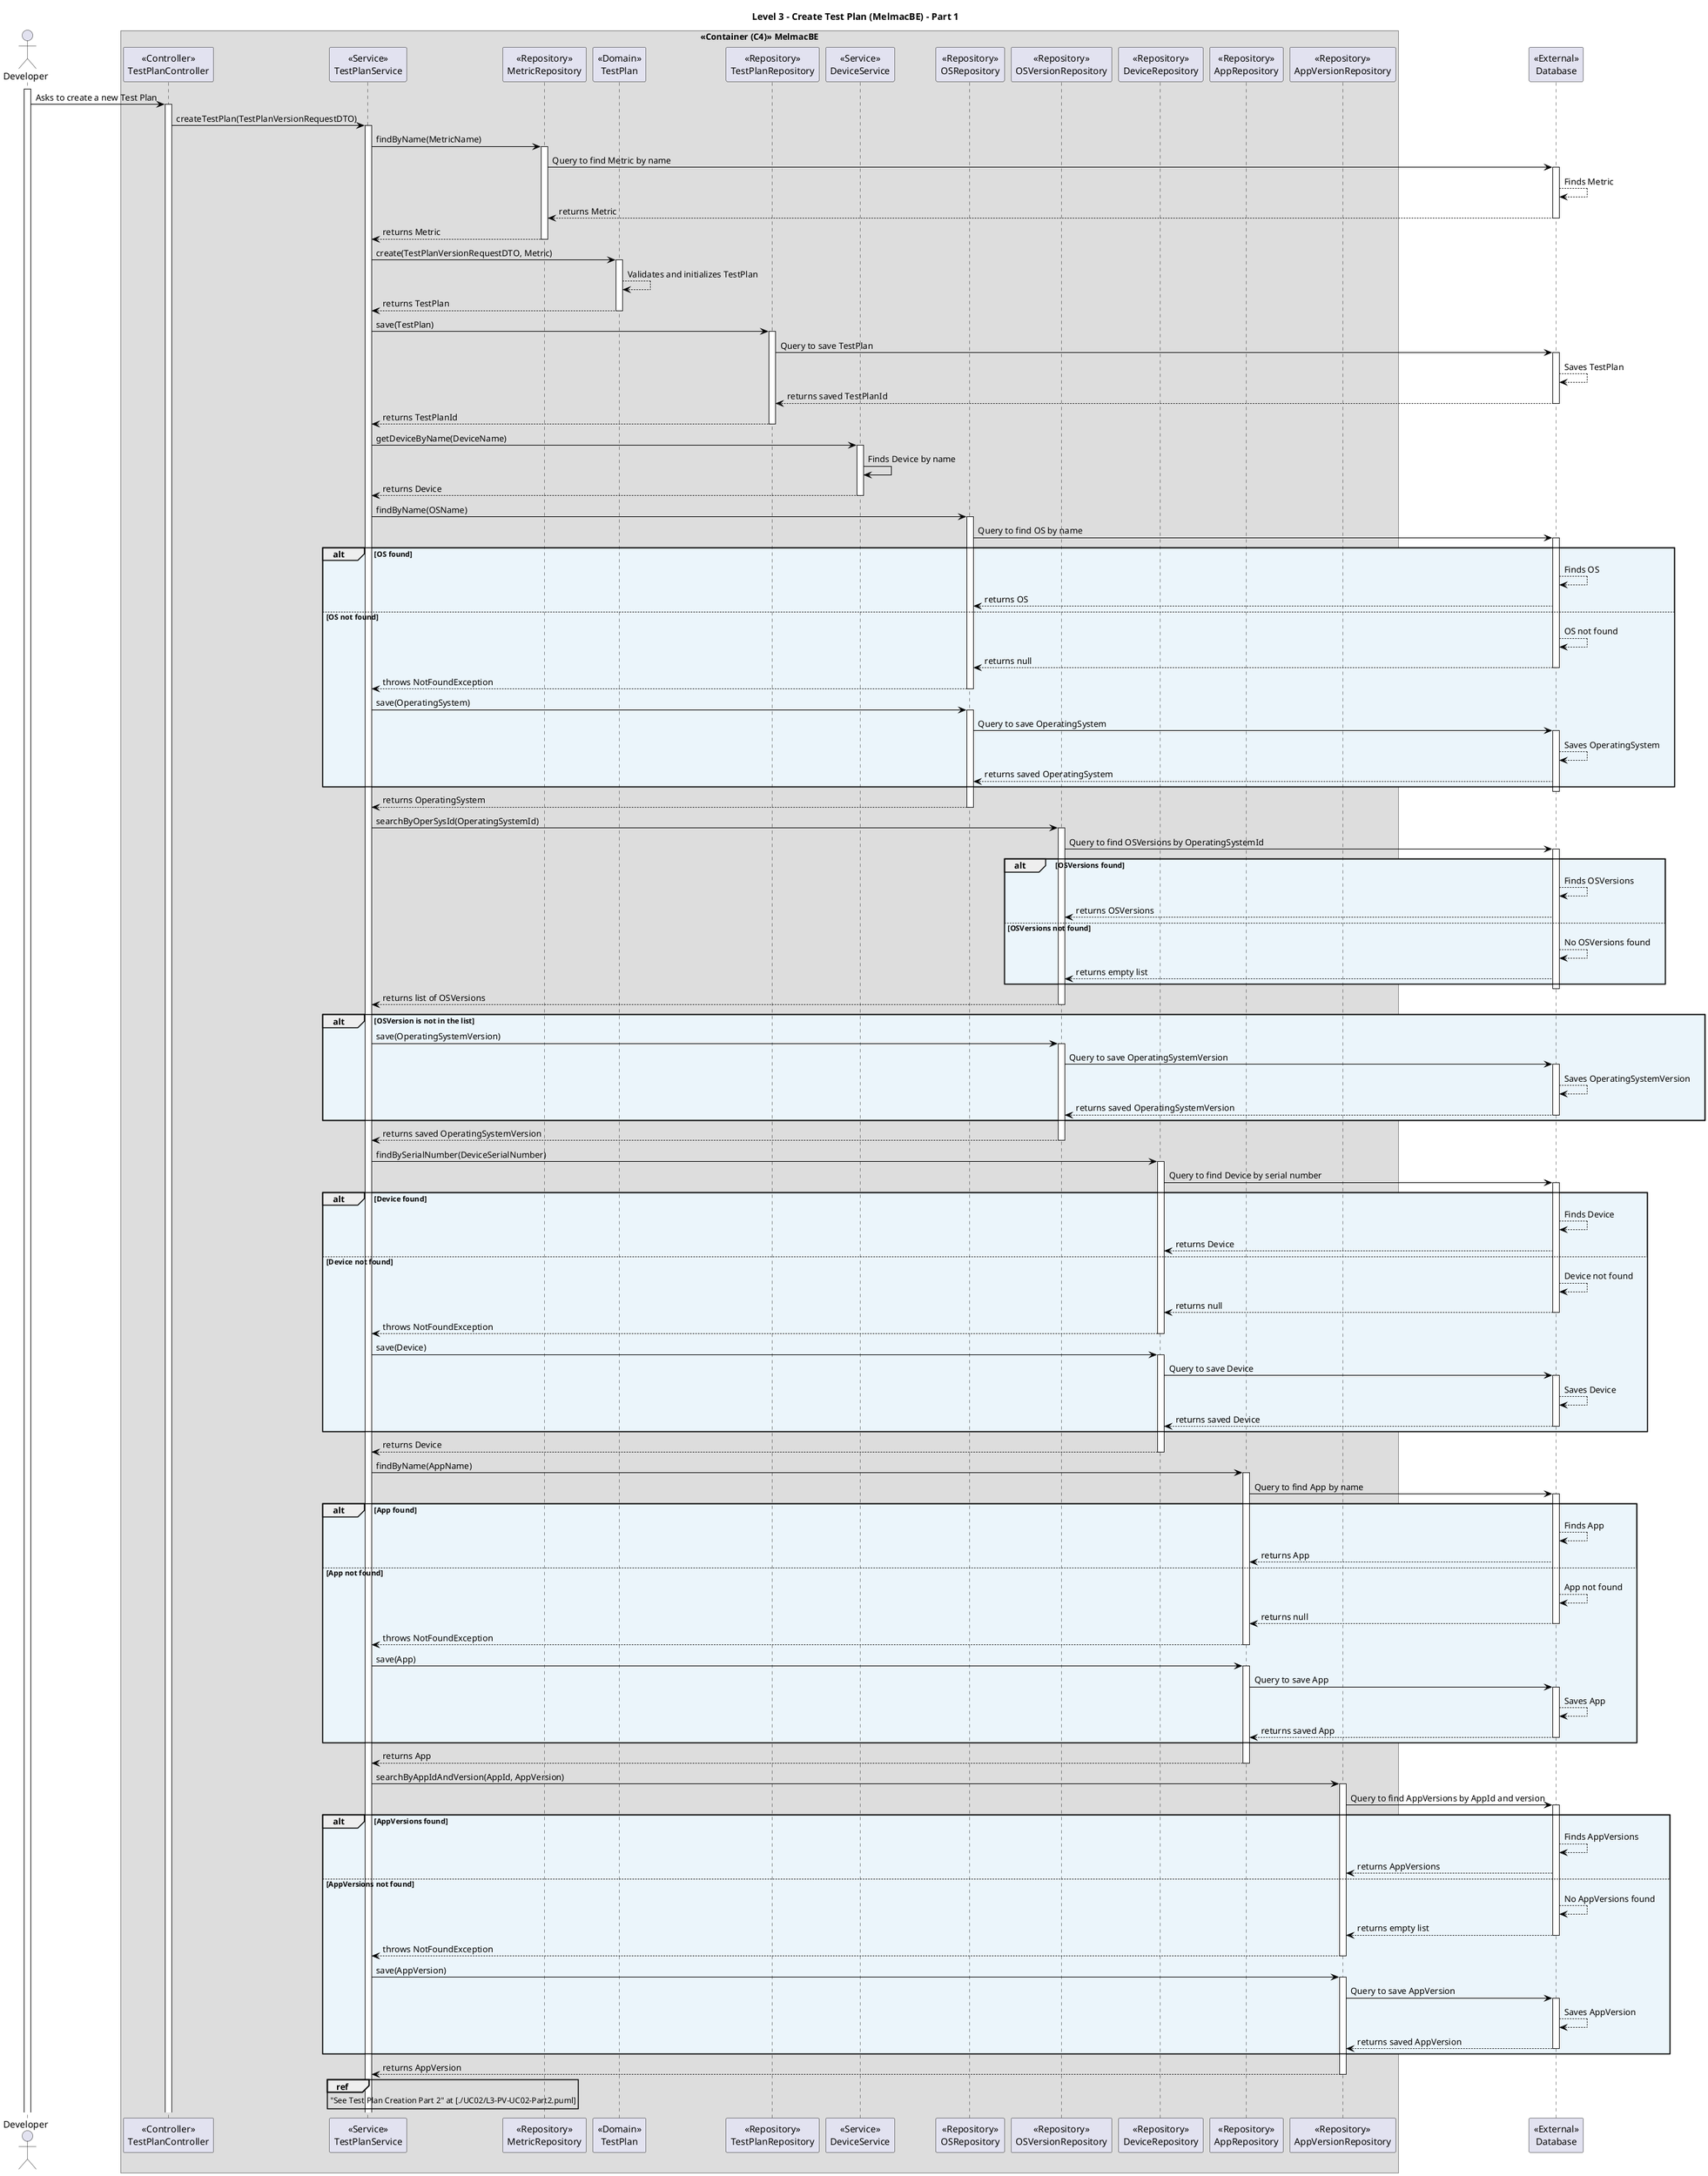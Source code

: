 @startuml L3-PV-UC02-Part1

title Level 3 - Create Test Plan (MelmacBE) - Part 1

hide empty members

skinparam class {
    BackgroundColor<<valueObject>> #D6EAF8
    BackgroundColor<<root>> #FDEBD0
    BackgroundColor<<service>> #D1F2EB
    BackgroundColor #FEF9E7
    ArrowColor Black
}

skinparam package {
    BackgroundColor #EBF5FB
}

actor Developer as D

box "<<Container (C4)>> MelmacBE"
    participant "<<Controller>>\nTestPlanController" as Controller
    participant "<<Service>>\nTestPlanService" as Service
    participant "<<Repository>>\nMetricRepository" as MetricRepo
    participant "<<Domain>>\nTestPlan" as TestPlan
    participant "<<Repository>>\nTestPlanRepository" as PlanRepo
    participant "<<Service>>\nDeviceService" as DeviceService
    participant "<<Repository>>\nOSRepository" as OSRepo
    participant "<<Repository>>\nOSVersionRepository" as OSVersionRepo
    participant "<<Repository>>\nDeviceRepository" as DeviceRepo
    participant "<<Repository>>\nAppRepository" as AppRepo
    participant "<<Repository>>\nAppVersionRepository" as AppVersionRepo
end box
participant "<<External>>\nDatabase" as DB

activate D
D -> Controller: Asks to create a new Test Plan
activate Controller
Controller -> Service: createTestPlan(TestPlanVersionRequestDTO)
activate Service
Service -> MetricRepo: findByName(MetricName)
activate MetricRepo
MetricRepo -> DB: Query to find Metric by name
activate DB
DB --> DB: Finds Metric
DB --> MetricRepo: returns Metric
deactivate DB
MetricRepo --> Service: returns Metric
deactivate MetricRepo
Service -> TestPlan: create(TestPlanVersionRequestDTO, Metric)
activate TestPlan
TestPlan --> TestPlan: Validates and initializes TestPlan
TestPlan --> Service: returns TestPlan
deactivate TestPlan
Service -> PlanRepo: save(TestPlan)
activate PlanRepo
PlanRepo -> DB: Query to save TestPlan
activate DB
DB --> DB: Saves TestPlan
DB --> PlanRepo: returns saved TestPlanId
deactivate DB
PlanRepo --> Service: returns TestPlanId
deactivate PlanRepo
Service -> DeviceService: getDeviceByName(DeviceName)
activate DeviceService
DeviceService -> DeviceService: Finds Device by name
DeviceService --> Service: returns Device
deactivate DeviceService
Service -> OSRepo: findByName(OSName)
activate OSRepo
OSRepo -> DB: Query to find OS by name
activate DB
alt OS found
    DB --> DB: Finds OS
    DB --> OSRepo: returns OS
else OS not found
    DB --> DB: OS not found
    DB --> OSRepo: returns null
    deactivate DB
    OSRepo --> Service: throws NotFoundException
    deactivate OSRepo
    Service -> OSRepo: save(OperatingSystem)
    activate OSRepo
    OSRepo -> DB: Query to save OperatingSystem
    activate DB
    DB --> DB: Saves OperatingSystem
    DB --> OSRepo: returns saved OperatingSystem
end
deactivate DB
OSRepo --> Service: returns OperatingSystem
deactivate OSRepo
Service -> OSVersionRepo: searchByOperSysId(OperatingSystemId)
activate OSVersionRepo
OSVersionRepo -> DB: Query to find OSVersions by OperatingSystemId
activate DB
alt OSVersions found
    DB --> DB: Finds OSVersions
    DB --> OSVersionRepo: returns OSVersions
else OSVersions not found
    DB --> DB: No OSVersions found
    DB --> OSVersionRepo: returns empty list
end
deactivate DB
OSVersionRepo --> Service: returns list of OSVersions
deactivate OSVersionRepo
alt OSVersion is not in the list
    Service -> OSVersionRepo: save(OperatingSystemVersion)
    activate OSVersionRepo
    OSVersionRepo -> DB: Query to save OperatingSystemVersion
    activate DB
    DB --> DB: Saves OperatingSystemVersion
    DB --> OSVersionRepo: returns saved OperatingSystemVersion
    deactivate DB
end
OSVersionRepo --> Service: returns saved OperatingSystemVersion
deactivate OSVersionRepo
Service -> DeviceRepo: findBySerialNumber(DeviceSerialNumber)
activate DeviceRepo
DeviceRepo -> DB: Query to find Device by serial number
activate DB
alt Device found
    DB --> DB: Finds Device
    DB --> DeviceRepo: returns Device
else Device not found
    DB --> DB: Device not found
    DB --> DeviceRepo: returns null
    deactivate DB
    DeviceRepo --> Service: throws NotFoundException
    deactivate DeviceRepo
    Service -> DeviceRepo: save(Device)
    activate DeviceRepo
    DeviceRepo -> DB: Query to save Device
    activate DB
    DB --> DB: Saves Device
    DB --> DeviceRepo: returns saved Device
    deactivate DB
end
DeviceRepo --> Service: returns Device
deactivate DeviceRepo
Service -> AppRepo: findByName(AppName)
activate AppRepo
AppRepo -> DB: Query to find App by name
activate DB
alt App found
    DB --> DB: Finds App
    DB --> AppRepo: returns App
else App not found
    DB --> DB: App not found
    DB --> AppRepo: returns null
    deactivate DB
    AppRepo --> Service: throws NotFoundException
    deactivate AppRepo
    Service -> AppRepo: save(App)
    activate AppRepo
    AppRepo -> DB: Query to save App
    activate DB
    DB --> DB: Saves App
    DB --> AppRepo: returns saved App
    deactivate DB
end
AppRepo --> Service: returns App
deactivate AppRepo
Service -> AppVersionRepo: searchByAppIdAndVersion(AppId, AppVersion)
activate AppVersionRepo
AppVersionRepo -> DB: Query to find AppVersions by AppId and version
activate DB
alt AppVersions found
    DB --> DB: Finds AppVersions
    DB --> AppVersionRepo: returns AppVersions
else AppVersions not found
    DB --> DB: No AppVersions found
    DB --> AppVersionRepo: returns empty list
    deactivate DB
    AppVersionRepo --> Service: throws NotFoundException
    deactivate AppVersionRepo
    Service -> AppVersionRepo: save(AppVersion)
    activate AppVersionRepo
    AppVersionRepo -> DB: Query to save AppVersion
    activate DB
    DB --> DB: Saves AppVersion
    DB --> AppVersionRepo: returns saved AppVersion
    deactivate DB
end
AppVersionRepo --> Service: returns AppVersion
deactivate AppVersionRepo
ref over Service
    "See Test Plan Creation Part 2" at [./UC02/L3-PV-UC02-Part2.puml]
end ref

@enduml
